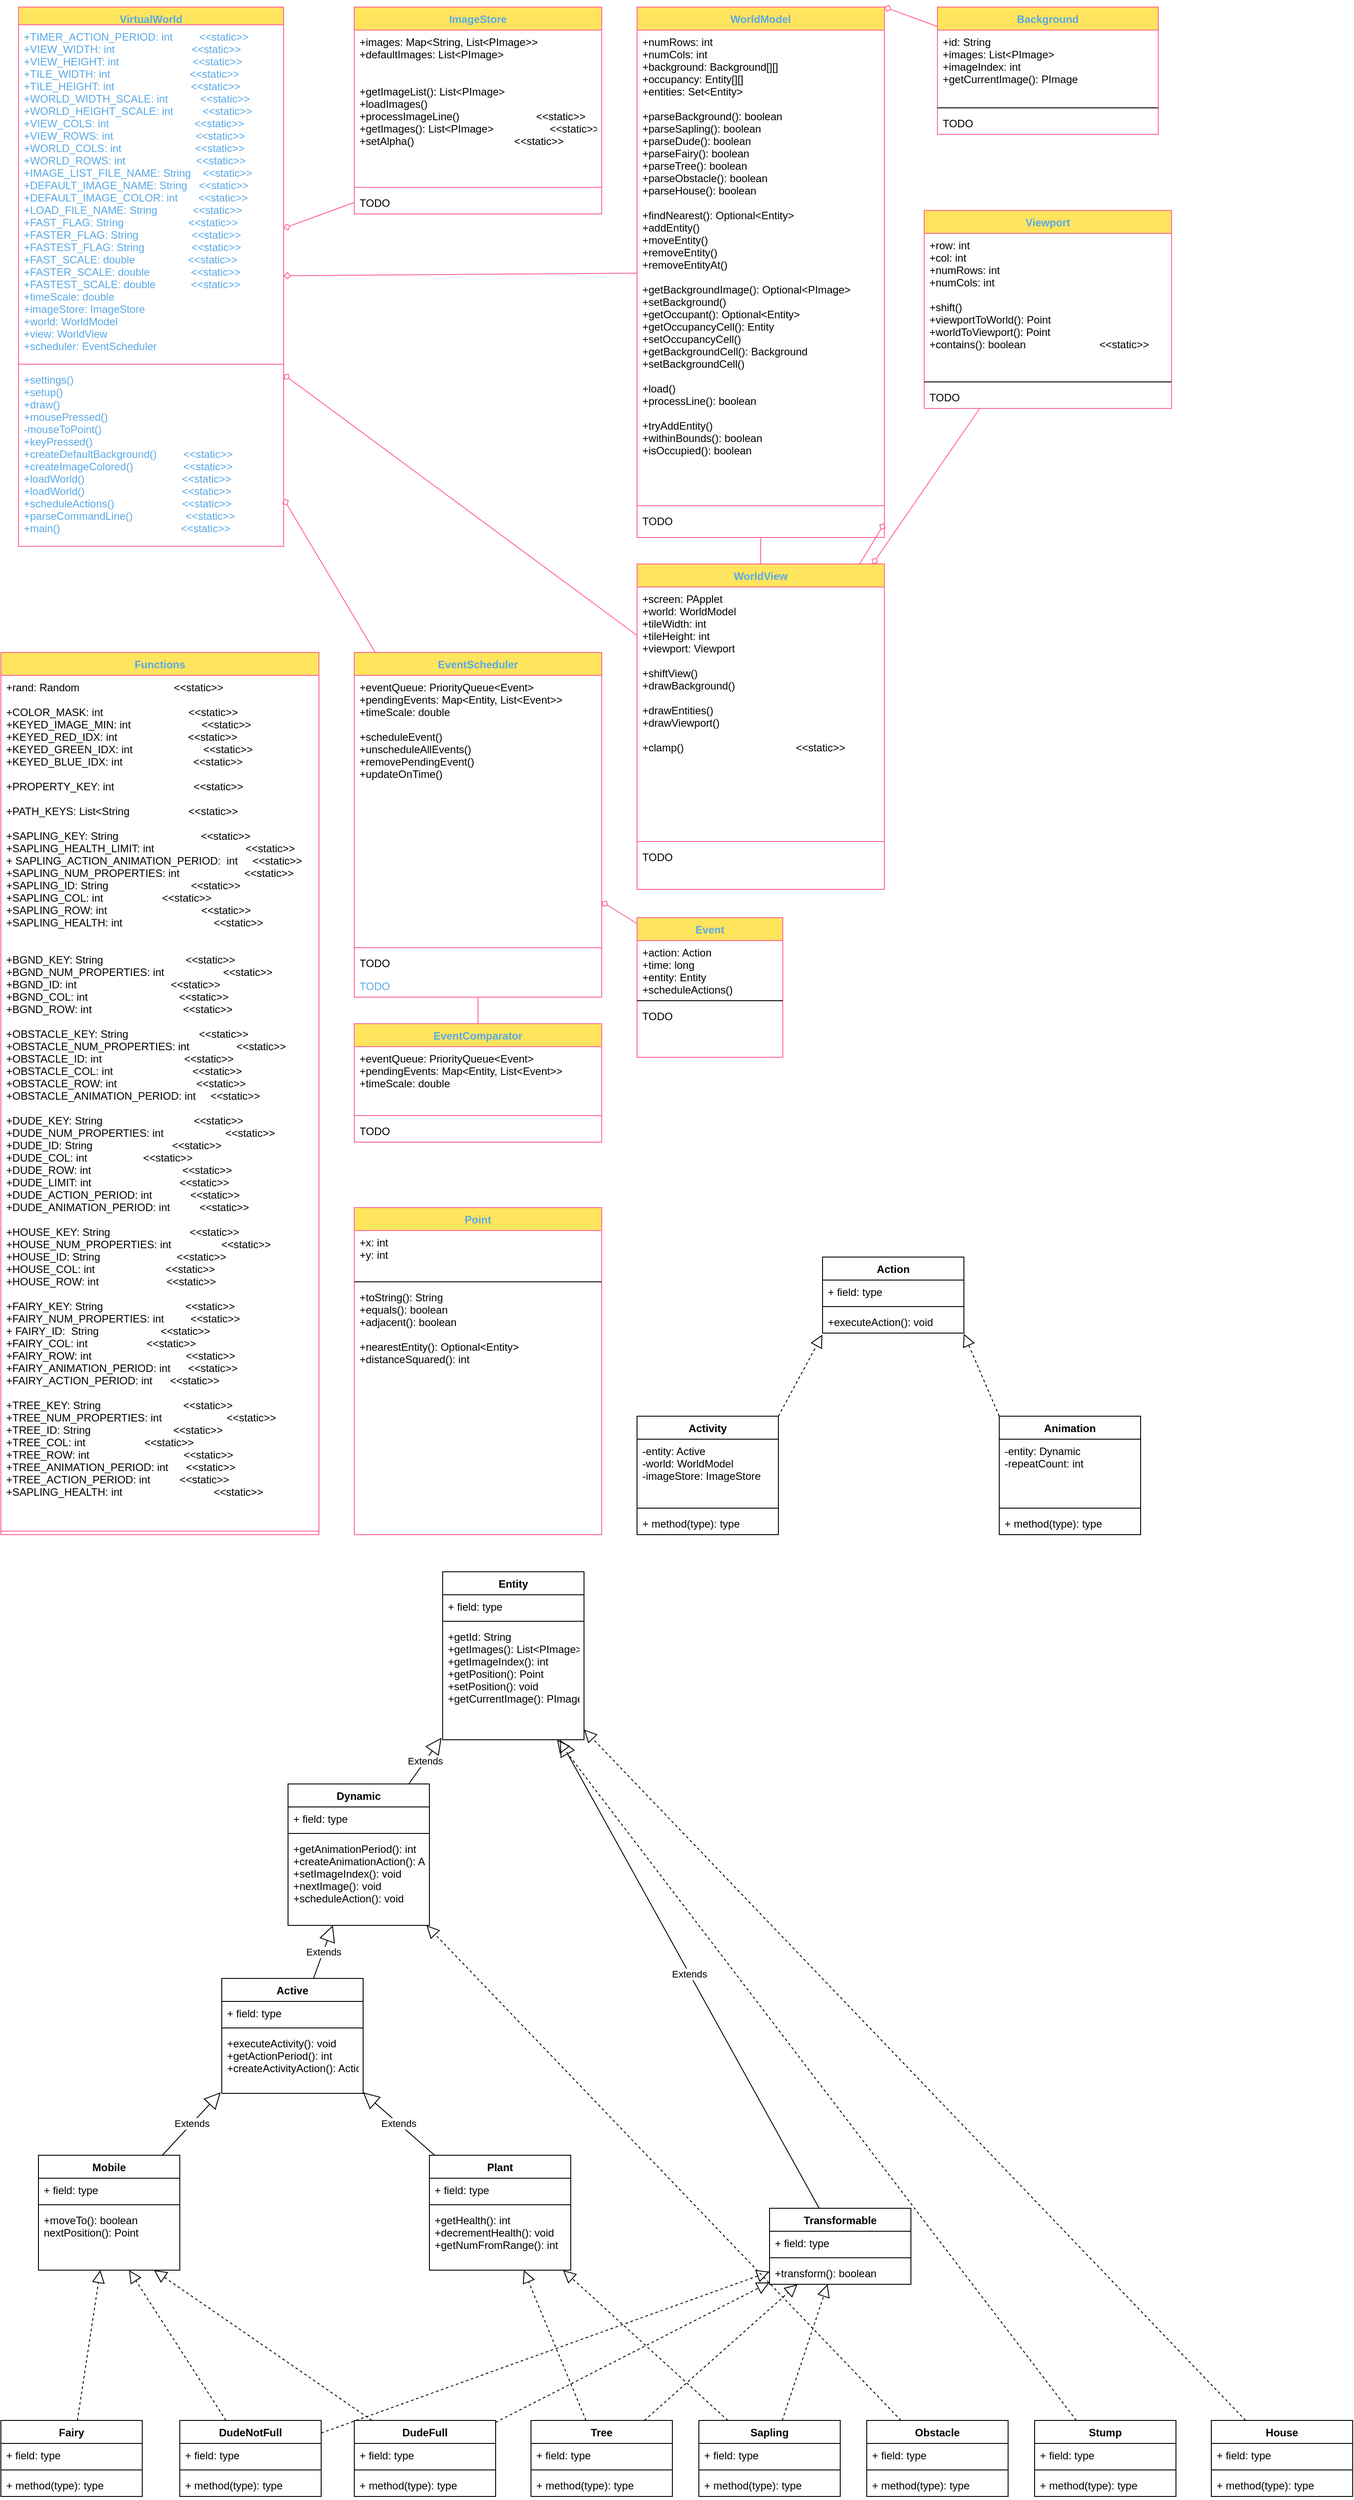 <mxfile version="16.5.4" type="device"><diagram id="Yo6Zvny2ZRX3JAPKxXua" name="Page 2"><mxGraphModel dx="1635" dy="857" grid="1" gridSize="10" guides="1" tooltips="1" connect="1" arrows="1" fold="1" page="1" pageScale="1" pageWidth="850" pageHeight="1100" math="0" shadow="0"><root><mxCell id="0"/><mxCell id="1" parent="0"/><mxCell id="8I9pphBKhg92I5GMk5e_-31" value="" style="graphMlID=e0;endArrow=none;strokeColor=#FF6392;strokeWidth=1.0;startArrow=diamond;startFill=0;endFill=1;fontColor=#5AA9E6;" parent="1" source="8I9pphBKhg92I5GMk5e_-50" target="8I9pphBKhg92I5GMk5e_-54" edge="1"><mxGeometry relative="1" as="geometry"/></mxCell><mxCell id="8I9pphBKhg92I5GMk5e_-32" value="" style="graphMlID=e1;endArrow=none;strokeColor=#FF6392;strokeWidth=1.0;startArrow=diamond;startFill=0;endFill=1;fontColor=#5AA9E6;" parent="1" source="8I9pphBKhg92I5GMk5e_-50" target="8I9pphBKhg92I5GMk5e_-60" edge="1"><mxGeometry relative="1" as="geometry"/></mxCell><mxCell id="8I9pphBKhg92I5GMk5e_-33" value="" style="graphMlID=e2;endArrow=none;strokeColor=#FF6392;strokeWidth=1.0;startArrow=diamond;startFill=0;endFill=1;fontColor=#5AA9E6;" parent="1" source="8I9pphBKhg92I5GMk5e_-60" target="8I9pphBKhg92I5GMk5e_-89" edge="1"><mxGeometry relative="1" as="geometry"><mxPoint x="1294.815" y="760" as="sourcePoint"/></mxGeometry></mxCell><mxCell id="8I9pphBKhg92I5GMk5e_-34" value="" style="graphMlID=e3;endArrow=none;strokeColor=#FF6392;strokeWidth=1.0;startArrow=diamond;startFill=0;endFill=1;fontColor=#5AA9E6;" parent="1" source="8I9pphBKhg92I5GMk5e_-50" target="8I9pphBKhg92I5GMk5e_-64" edge="1"><mxGeometry relative="1" as="geometry"><mxPoint x="840" y="580" as="targetPoint"/></mxGeometry></mxCell><mxCell id="8I9pphBKhg92I5GMk5e_-35" value="" style="graphMlID=e4;endArrow=none;strokeColor=#FF6392;strokeWidth=1.0;startArrow=diamond;startFill=0;endFill=1;fontColor=#5AA9E6;entryX=0;entryY=0.5;entryDx=0;entryDy=0;" parent="1" source="8I9pphBKhg92I5GMk5e_-50" target="8I9pphBKhg92I5GMk5e_-71" edge="1"><mxGeometry relative="1" as="geometry"/></mxCell><mxCell id="8I9pphBKhg92I5GMk5e_-36" value="" style="graphMlID=e5;endArrow=none;strokeColor=#FF6392;strokeWidth=1.0;startArrow=diamond;startFill=0;endFill=1;fontColor=#5AA9E6;exitX=1;exitY=0;exitDx=0;exitDy=0;" parent="1" source="8I9pphBKhg92I5GMk5e_-54" target="8I9pphBKhg92I5GMk5e_-82" edge="1"><mxGeometry relative="1" as="geometry"/></mxCell><mxCell id="8I9pphBKhg92I5GMk5e_-37" value="" style="graphMlID=e6;endArrow=none;strokeColor=#FF6392;strokeWidth=1.0;startArrow=diamond;startFill=0;endFill=1;fontColor=#5AA9E6;" parent="1" source="8I9pphBKhg92I5GMk5e_-64" target="8I9pphBKhg92I5GMk5e_-97" edge="1"><mxGeometry relative="1" as="geometry"/></mxCell><mxCell id="8I9pphBKhg92I5GMk5e_-38" value="" style="graphMlID=e7;endArrow=none;strokeColor=#FF6392;strokeWidth=1.0;startArrow=none;startFill=1;endFill=1;fontColor=#5AA9E6;" parent="1" source="8I9pphBKhg92I5GMk5e_-64" target="8I9pphBKhg92I5GMk5e_-72" edge="1"><mxGeometry relative="1" as="geometry"/></mxCell><mxCell id="8I9pphBKhg92I5GMk5e_-44" value="" style="graphMlID=e13;endArrow=none;strokeColor=#FF6392;strokeWidth=1.0;startArrow=none;startFill=1;endFill=1;fontColor=#5AA9E6;" parent="1" source="8I9pphBKhg92I5GMk5e_-60" target="8I9pphBKhg92I5GMk5e_-54" edge="1"><mxGeometry relative="1" as="geometry"/></mxCell><mxCell id="8I9pphBKhg92I5GMk5e_-50" value="VirtualWorld" style="swimlane;fontStyle=1;align=center;verticalAlign=top;childLayout=stackLayout;horizontal=1;startSize=20;horizontalStack=0;resizeParent=1;resizeParentMax=0;resizeLast=0;collapsible=1;marginBottom=0;hachureGap=4;pointerEvents=0;fillColor=#FFE45E;strokeColor=#FF6392;fontColor=#5AA9E6;" parent="1" vertex="1"><mxGeometry x="20" y="150" width="300" height="610" as="geometry"/></mxCell><mxCell id="8I9pphBKhg92I5GMk5e_-51" value="+TIMER_ACTION_PERIOD: int         &lt;&lt;static&gt;&gt;&#10;+VIEW_WIDTH: int                          &lt;&lt;static&gt;&gt;&#10;+VIEW_HEIGHT: int                         &lt;&lt;static&gt;&gt;&#10;+TILE_WIDTH: int                           &lt;&lt;static&gt;&gt;&#10;+TILE_HEIGHT: int                          &lt;&lt;static&gt;&gt;&#10;+WORLD_WIDTH_SCALE: int           &lt;&lt;static&gt;&gt;&#10;+WORLD_HEIGHT_SCALE: int          &lt;&lt;static&gt;&gt;&#10;+VIEW_COLS: int                             &lt;&lt;static&gt;&gt;&#10;+VIEW_ROWS: int                            &lt;&lt;static&gt;&gt;&#10;+WORLD_COLS: int                         &lt;&lt;static&gt;&gt;&#10;+WORLD_ROWS: int                        &lt;&lt;static&gt;&gt;&#10;+IMAGE_LIST_FILE_NAME: String    &lt;&lt;static&gt;&gt;&#10;+DEFAULT_IMAGE_NAME: String    &lt;&lt;static&gt;&gt;&#10;+DEFAULT_IMAGE_COLOR: int       &lt;&lt;static&gt;&gt;&#10;+LOAD_FILE_NAME: String            &lt;&lt;static&gt;&gt;&#10;+FAST_FLAG: String                      &lt;&lt;static&gt;&gt;&#10;+FASTER_FLAG: String                  &lt;&lt;static&gt;&gt;&#10;+FASTEST_FLAG: String                &lt;&lt;static&gt;&gt;&#10;+FAST_SCALE: double                  &lt;&lt;static&gt;&gt;&#10;+FASTER_SCALE: double              &lt;&lt;static&gt;&gt;&#10;+FASTEST_SCALE: double            &lt;&lt;static&gt;&gt;&#10;+timeScale: double&#10;+imageStore: ImageStore&#10;+world: WorldModel&#10;+view: WorldView&#10;+scheduler: EventScheduler" style="text;strokeColor=none;fillColor=none;align=left;verticalAlign=top;spacingLeft=4;spacingRight=4;overflow=hidden;rotatable=0;points=[[0,0.5],[1,0.5]];portConstraint=eastwest;fontColor=#5AA9E6;" parent="8I9pphBKhg92I5GMk5e_-50" vertex="1"><mxGeometry y="20" width="300" height="380" as="geometry"/></mxCell><mxCell id="8I9pphBKhg92I5GMk5e_-52" value="" style="line;strokeWidth=1;fillColor=none;align=left;verticalAlign=middle;spacingTop=-1;spacingLeft=3;spacingRight=3;rotatable=0;labelPosition=right;points=[];portConstraint=eastwest;strokeColor=#FF6392;fontColor=#5AA9E6;" parent="8I9pphBKhg92I5GMk5e_-50" vertex="1"><mxGeometry y="400" width="300" height="8" as="geometry"/></mxCell><mxCell id="8I9pphBKhg92I5GMk5e_-53" value="+settings()&#10;+setup()&#10;+draw()&#10;+mousePressed()&#10;-mouseToPoint()&#10;+keyPressed()&#10;+createDefaultBackground()         &lt;&lt;static&gt;&gt;&#10;+createImageColored()                 &lt;&lt;static&gt;&gt;&#10;+loadWorld()                                 &lt;&lt;static&gt;&gt;&#10;+loadWorld()                                 &lt;&lt;static&gt;&gt;&#10;+scheduleActions()                       &lt;&lt;static&gt;&gt;&#10;+parseCommandLine()                  &lt;&lt;static&gt;&gt;&#10;+main()                                         &lt;&lt;static&gt;&gt;" style="text;strokeColor=none;fillColor=none;align=left;verticalAlign=top;spacingLeft=4;spacingRight=4;overflow=hidden;rotatable=0;points=[[0,0.5],[1,0.5]];portConstraint=eastwest;fontColor=#5AA9E6;" parent="8I9pphBKhg92I5GMk5e_-50" vertex="1"><mxGeometry y="408" width="300" height="202" as="geometry"/></mxCell><mxCell id="8I9pphBKhg92I5GMk5e_-54" value="WorldModel" style="swimlane;fontStyle=1;align=center;verticalAlign=top;childLayout=stackLayout;horizontal=1;startSize=26;horizontalStack=0;resizeParent=1;resizeParentMax=0;resizeLast=0;collapsible=1;marginBottom=0;hachureGap=4;pointerEvents=0;sketch=0;fontColor=#5AA9E6;strokeColor=#FF6392;fillColor=#FFE45E;" parent="1" vertex="1"><mxGeometry x="720" y="150" width="280" height="600" as="geometry"/></mxCell><mxCell id="8I9pphBKhg92I5GMk5e_-55" value="+numRows: int&#10;+numCols: int&#10;+background: Background[][]&#10;+occupancy: Entity[][]&#10;+entities: Set&lt;Entity&gt;&#10;&#10;+parseBackground(): boolean&#10;+parseSapling(): boolean&#10;+parseDude(): boolean&#10;+parseFairy(): boolean&#10;+parseTree(): boolean&#10;+parseObstacle(): boolean&#10;+parseHouse(): boolean&#10;&#10;+findNearest(): Optional&lt;Entity&gt;&#10;+addEntity()&#10;+moveEntity()&#10;+removeEntity()&#10;+removeEntityAt()&#10;&#10;+getBackgroundImage(): Optional&lt;PImage&gt;&#10;+setBackground()&#10;+getOccupant(): Optional&lt;Entity&gt;&#10;+getOccupancyCell(): Entity&#10;+setOccupancyCell()&#10;+getBackgroundCell(): Background&#10;+setBackgroundCell()&#10;&#10;+load()&#10;+processLine(): boolean&#10;&#10;+tryAddEntity()&#10;+withinBounds(): boolean&#10;+isOccupied(): boolean" style="text;strokeColor=none;fillColor=none;align=left;verticalAlign=top;spacingLeft=4;spacingRight=4;overflow=hidden;rotatable=0;points=[[0,0.5],[1,0.5]];portConstraint=eastwest;fontColor=#000000;" parent="8I9pphBKhg92I5GMk5e_-54" vertex="1"><mxGeometry y="26" width="280" height="534" as="geometry"/></mxCell><mxCell id="8I9pphBKhg92I5GMk5e_-56" value="" style="line;strokeWidth=1;fillColor=none;align=left;verticalAlign=middle;spacingTop=-1;spacingLeft=3;spacingRight=3;rotatable=0;labelPosition=right;points=[];portConstraint=eastwest;strokeColor=#FF6392;fontColor=#5AA9E6;" parent="8I9pphBKhg92I5GMk5e_-54" vertex="1"><mxGeometry y="560" width="280" height="8" as="geometry"/></mxCell><mxCell id="8I9pphBKhg92I5GMk5e_-57" value="TODO" style="text;strokeColor=none;fillColor=none;align=left;verticalAlign=top;spacingLeft=4;spacingRight=4;overflow=hidden;rotatable=0;points=[[0,0.5],[1,0.5]];portConstraint=eastwest;fontColor=#020405;" parent="8I9pphBKhg92I5GMk5e_-54" vertex="1"><mxGeometry y="568" width="280" height="32" as="geometry"/></mxCell><mxCell id="8I9pphBKhg92I5GMk5e_-64" value="EventScheduler" style="swimlane;fontStyle=1;align=center;verticalAlign=top;childLayout=stackLayout;horizontal=1;startSize=26;horizontalStack=0;resizeParent=1;resizeParentMax=0;resizeLast=0;collapsible=1;marginBottom=0;hachureGap=4;pointerEvents=0;sketch=0;fontColor=#5AA9E6;strokeColor=#FF6392;fillColor=#FFE45E;" parent="1" vertex="1"><mxGeometry x="400" y="880" width="280" height="390" as="geometry"/></mxCell><mxCell id="8I9pphBKhg92I5GMk5e_-65" value="+eventQueue: PriorityQueue&lt;Event&gt;&#10;+pendingEvents: Map&lt;Entity, List&lt;Event&gt;&gt;&#10;+timeScale: double&#10;&#10;+scheduleEvent()&#10;+unscheduleAllEvents()&#10;+removePendingEvent()&#10;+updateOnTime()" style="text;strokeColor=none;fillColor=none;align=left;verticalAlign=top;spacingLeft=4;spacingRight=4;overflow=hidden;rotatable=0;points=[[0,0.5],[1,0.5]];portConstraint=eastwest;fontColor=#000000;" parent="8I9pphBKhg92I5GMk5e_-64" vertex="1"><mxGeometry y="26" width="280" height="304" as="geometry"/></mxCell><mxCell id="8I9pphBKhg92I5GMk5e_-66" value="" style="line;strokeWidth=1;fillColor=none;align=left;verticalAlign=middle;spacingTop=-1;spacingLeft=3;spacingRight=3;rotatable=0;labelPosition=right;points=[];portConstraint=eastwest;strokeColor=#FF6392;fontColor=#5AA9E6;" parent="8I9pphBKhg92I5GMk5e_-64" vertex="1"><mxGeometry y="330" width="280" height="8" as="geometry"/></mxCell><mxCell id="8I9pphBKhg92I5GMk5e_-67" value="TODO" style="text;strokeColor=none;fillColor=none;align=left;verticalAlign=top;spacingLeft=4;spacingRight=4;overflow=hidden;rotatable=0;points=[[0,0.5],[1,0.5]];portConstraint=eastwest;fontColor=#000000;" parent="8I9pphBKhg92I5GMk5e_-64" vertex="1"><mxGeometry y="338" width="280" height="26" as="geometry"/></mxCell><mxCell id="8I9pphBKhg92I5GMk5e_-76" value="TODO" style="text;strokeColor=none;fillColor=none;align=left;verticalAlign=top;spacingLeft=4;spacingRight=4;overflow=hidden;rotatable=0;points=[[0,0.5],[1,0.5]];portConstraint=eastwest;fontColor=#5AA9E6;" parent="8I9pphBKhg92I5GMk5e_-64" vertex="1"><mxGeometry y="364" width="280" height="26" as="geometry"/></mxCell><mxCell id="8I9pphBKhg92I5GMk5e_-68" value="ImageStore" style="swimlane;fontStyle=1;align=center;verticalAlign=top;childLayout=stackLayout;horizontal=1;startSize=26;horizontalStack=0;resizeParent=1;resizeParentMax=0;resizeLast=0;collapsible=1;marginBottom=0;hachureGap=4;pointerEvents=0;sketch=0;fontColor=#5AA9E6;strokeColor=#FF6392;fillColor=#FFE45E;" parent="1" vertex="1"><mxGeometry x="400" y="150" width="280" height="234" as="geometry"/></mxCell><mxCell id="8I9pphBKhg92I5GMk5e_-69" value="+images: Map&lt;String, List&lt;PImage&gt;&gt;&#10;+defaultImages: List&lt;PImage&gt;&#10;&#10;&#10;+getImageList(): List&lt;PImage&gt;&#10;+loadImages()&#10;+processImageLine()                          &lt;&lt;static&gt;&gt;&#10;+getImages(): List&lt;PImage&gt;                   &lt;&lt;static&gt;&gt;&#10;+setAlpha()                                  &lt;&lt;static&gt;&gt;" style="text;strokeColor=none;fillColor=none;align=left;verticalAlign=top;spacingLeft=4;spacingRight=4;overflow=hidden;rotatable=0;points=[[0,0.5],[1,0.5]];portConstraint=eastwest;fontColor=#000000;" parent="8I9pphBKhg92I5GMk5e_-68" vertex="1"><mxGeometry y="26" width="280" height="174" as="geometry"/></mxCell><mxCell id="8I9pphBKhg92I5GMk5e_-70" value="" style="line;strokeWidth=1;fillColor=none;align=left;verticalAlign=middle;spacingTop=-1;spacingLeft=3;spacingRight=3;rotatable=0;labelPosition=right;points=[];portConstraint=eastwest;strokeColor=#FF6392;fontColor=#5AA9E6;" parent="8I9pphBKhg92I5GMk5e_-68" vertex="1"><mxGeometry y="200" width="280" height="8" as="geometry"/></mxCell><mxCell id="8I9pphBKhg92I5GMk5e_-71" value="TODO" style="text;strokeColor=none;fillColor=none;align=left;verticalAlign=top;spacingLeft=4;spacingRight=4;overflow=hidden;rotatable=0;points=[[0,0.5],[1,0.5]];portConstraint=eastwest;fontColor=#000000;" parent="8I9pphBKhg92I5GMk5e_-68" vertex="1"><mxGeometry y="208" width="280" height="26" as="geometry"/></mxCell><mxCell id="8I9pphBKhg92I5GMk5e_-72" value="EventComparator" style="swimlane;fontStyle=1;align=center;verticalAlign=top;childLayout=stackLayout;horizontal=1;startSize=26;horizontalStack=0;resizeParent=1;resizeParentMax=0;resizeLast=0;collapsible=1;marginBottom=0;hachureGap=4;pointerEvents=0;sketch=0;fontColor=#5AA9E6;strokeColor=#FF6392;fillColor=#FFE45E;" parent="1" vertex="1"><mxGeometry x="400" y="1300" width="280" height="134" as="geometry"/></mxCell><mxCell id="8I9pphBKhg92I5GMk5e_-73" value="+eventQueue: PriorityQueue&lt;Event&gt;&#10;+pendingEvents: Map&lt;Entity, List&lt;Event&gt;&gt;&#10;+timeScale: double" style="text;strokeColor=none;fillColor=none;align=left;verticalAlign=top;spacingLeft=4;spacingRight=4;overflow=hidden;rotatable=0;points=[[0,0.5],[1,0.5]];portConstraint=eastwest;fontColor=#000000;" parent="8I9pphBKhg92I5GMk5e_-72" vertex="1"><mxGeometry y="26" width="280" height="74" as="geometry"/></mxCell><mxCell id="8I9pphBKhg92I5GMk5e_-74" value="" style="line;strokeWidth=1;fillColor=none;align=left;verticalAlign=middle;spacingTop=-1;spacingLeft=3;spacingRight=3;rotatable=0;labelPosition=right;points=[];portConstraint=eastwest;strokeColor=#FF6392;fontColor=#5AA9E6;" parent="8I9pphBKhg92I5GMk5e_-72" vertex="1"><mxGeometry y="100" width="280" height="8" as="geometry"/></mxCell><mxCell id="8I9pphBKhg92I5GMk5e_-75" value="TODO" style="text;strokeColor=none;fillColor=none;align=left;verticalAlign=top;spacingLeft=4;spacingRight=4;overflow=hidden;rotatable=0;points=[[0,0.5],[1,0.5]];portConstraint=eastwest;fontColor=#000000;" parent="8I9pphBKhg92I5GMk5e_-72" vertex="1"><mxGeometry y="108" width="280" height="26" as="geometry"/></mxCell><mxCell id="8I9pphBKhg92I5GMk5e_-77" value="Functions" style="swimlane;fontStyle=1;align=center;verticalAlign=top;childLayout=stackLayout;horizontal=1;startSize=26;horizontalStack=0;resizeParent=1;resizeParentMax=0;resizeLast=0;collapsible=1;marginBottom=0;hachureGap=4;pointerEvents=0;sketch=0;fontColor=#5AA9E6;strokeColor=#FF6392;fillColor=#FFE45E;" parent="1" vertex="1"><mxGeometry x="5.684e-14" y="880" width="360" height="998" as="geometry"/></mxCell><mxCell id="8I9pphBKhg92I5GMk5e_-78" value="+rand: Random                                &lt;&lt;static&gt;&gt;&#10;&#10;+COLOR_MASK: int                             &lt;&lt;static&gt;&gt;&#10;+KEYED_IMAGE_MIN: int                        &lt;&lt;static&gt;&gt;&#10;+KEYED_RED_IDX: int                        &lt;&lt;static&gt;&gt;&#10;+KEYED_GREEN_IDX: int                        &lt;&lt;static&gt;&gt;&#10;+KEYED_BLUE_IDX: int                        &lt;&lt;static&gt;&gt;&#10;&#10;+PROPERTY_KEY: int                           &lt;&lt;static&gt;&gt;&#10;&#10;+PATH_KEYS: List&lt;String                    &lt;&lt;static&gt;&gt;&#10;&#10;+SAPLING_KEY: String                            &lt;&lt;static&gt;&gt;&#10;+SAPLING_HEALTH_LIMIT: int                               &lt;&lt;static&gt;&gt;&#10;+ SAPLING_ACTION_ANIMATION_PERIOD:  int     &lt;&lt;static&gt;&gt;&#10;+SAPLING_NUM_PROPERTIES: int                      &lt;&lt;static&gt;&gt;&#10;+SAPLING_ID: String                            &lt;&lt;static&gt;&gt;&#10;+SAPLING_COL: int                    &lt;&lt;static&gt;&gt;&#10;+SAPLING_ROW: int                                &lt;&lt;static&gt;&gt;&#10;+SAPLING_HEALTH: int                               &lt;&lt;static&gt;&gt;&#10;&#10;&#10;+BGND_KEY: String                            &lt;&lt;static&gt;&gt;&#10;+BGND_NUM_PROPERTIES: int                    &lt;&lt;static&gt;&gt;&#10;+BGND_ID: int                                &lt;&lt;static&gt;&gt;&#10;+BGND_COL: int                               &lt;&lt;static&gt;&gt;&#10;+BGND_ROW: int                               &lt;&lt;static&gt;&gt;&#10;&#10;+OBSTACLE_KEY: String                        &lt;&lt;static&gt;&gt;&#10;+OBSTACLE_NUM_PROPERTIES: int                &lt;&lt;static&gt;&gt;&#10;+OBSTACLE_ID: int                            &lt;&lt;static&gt;&gt;&#10;+OBSTACLE_COL: int                           &lt;&lt;static&gt;&gt;&#10;+OBSTACLE_ROW: int                           &lt;&lt;static&gt;&gt;&#10;+OBSTACLE_ANIMATION_PERIOD: int     &lt;&lt;static&gt;&gt;&#10;&#10;+DUDE_KEY: String                               &lt;&lt;static&gt;&gt;&#10;+DUDE_NUM_PROPERTIES: int                     &lt;&lt;static&gt;&gt;&#10;+DUDE_ID: String                           &lt;&lt;static&gt;&gt;&#10;+DUDE_COL: int                   &lt;&lt;static&gt;&gt;&#10;+DUDE_ROW: int                               &lt;&lt;static&gt;&gt;&#10;+DUDE_LIMIT: int                              &lt;&lt;static&gt;&gt;&#10;+DUDE_ACTION_PERIOD: int             &lt;&lt;static&gt;&gt;&#10;+DUDE_ANIMATION_PERIOD: int          &lt;&lt;static&gt;&gt;&#10;&#10;+HOUSE_KEY: String                           &lt;&lt;static&gt;&gt;&#10;+HOUSE_NUM_PROPERTIES: int                 &lt;&lt;static&gt;&gt;&#10;+HOUSE_ID: String                          &lt;&lt;static&gt;&gt;&#10;+HOUSE_COL: int                        &lt;&lt;static&gt;&gt;&#10;+HOUSE_ROW: int                       &lt;&lt;static&gt;&gt;&#10;&#10;+FAIRY_KEY: String                            &lt;&lt;static&gt;&gt;&#10;+FAIRY_NUM_PROPERTIES: int         &lt;&lt;static&gt;&gt;&#10;+ FAIRY_ID:  String                     &lt;&lt;static&gt;&gt;&#10;+FAIRY_COL: int                    &lt;&lt;static&gt;&gt;&#10;+FAIRY_ROW: int                                &lt;&lt;static&gt;&gt;&#10;+FAIRY_ANIMATION_PERIOD: int      &lt;&lt;static&gt;&gt;&#10;+FAIRY_ACTION_PERIOD: int      &lt;&lt;static&gt;&gt;&#10;&#10;+TREE_KEY: String                            &lt;&lt;static&gt;&gt;&#10;+TREE_NUM_PROPERTIES: int                      &lt;&lt;static&gt;&gt;&#10;+TREE_ID: String                            &lt;&lt;static&gt;&gt;&#10;+TREE_COL: int                    &lt;&lt;static&gt;&gt;&#10;+TREE_ROW: int                                &lt;&lt;static&gt;&gt;&#10;+TREE_ANIMATION_PERIOD: int      &lt;&lt;static&gt;&gt;&#10;+TREE_ACTION_PERIOD: int          &lt;&lt;static&gt;&gt;&#10;+SAPLING_HEALTH: int                               &lt;&lt;static&gt;&gt;&#10;" style="text;strokeColor=none;fillColor=none;align=left;verticalAlign=top;spacingLeft=4;spacingRight=4;overflow=hidden;rotatable=0;points=[[0,0.5],[1,0.5]];portConstraint=eastwest;fontColor=#000000;" parent="8I9pphBKhg92I5GMk5e_-77" vertex="1"><mxGeometry y="26" width="360" height="964" as="geometry"/></mxCell><mxCell id="8I9pphBKhg92I5GMk5e_-79" value="" style="line;strokeWidth=1;fillColor=none;align=left;verticalAlign=middle;spacingTop=-1;spacingLeft=3;spacingRight=3;rotatable=0;labelPosition=right;points=[];portConstraint=eastwest;strokeColor=#FF6392;fontColor=#5AA9E6;" parent="8I9pphBKhg92I5GMk5e_-77" vertex="1"><mxGeometry y="990" width="360" height="8" as="geometry"/></mxCell><mxCell id="8I9pphBKhg92I5GMk5e_-81" value="Background" style="swimlane;fontStyle=1;align=center;verticalAlign=top;childLayout=stackLayout;horizontal=1;startSize=26;horizontalStack=0;resizeParent=1;resizeParentMax=0;resizeLast=0;collapsible=1;marginBottom=0;hachureGap=4;pointerEvents=0;sketch=0;fontColor=#5AA9E6;strokeColor=#FF6392;fillColor=#FFE45E;" parent="1" vertex="1"><mxGeometry x="1060" y="150" width="250" height="144" as="geometry"/></mxCell><mxCell id="8I9pphBKhg92I5GMk5e_-82" value="+id: String&#10;+images: List&lt;PImage&gt;&#10;+imageIndex: int&#10;+getCurrentImage(): PImage" style="text;strokeColor=none;fillColor=none;align=left;verticalAlign=top;spacingLeft=4;spacingRight=4;overflow=hidden;rotatable=0;points=[[0,0.5],[1,0.5]];portConstraint=eastwest;" parent="8I9pphBKhg92I5GMk5e_-81" vertex="1"><mxGeometry y="26" width="250" height="84" as="geometry"/></mxCell><mxCell id="8I9pphBKhg92I5GMk5e_-83" value="" style="line;strokeWidth=1;fillColor=none;align=left;verticalAlign=middle;spacingTop=-1;spacingLeft=3;spacingRight=3;rotatable=0;labelPosition=right;points=[];portConstraint=eastwest;" parent="8I9pphBKhg92I5GMk5e_-81" vertex="1"><mxGeometry y="110" width="250" height="8" as="geometry"/></mxCell><mxCell id="8I9pphBKhg92I5GMk5e_-84" value="TODO" style="text;strokeColor=none;fillColor=none;align=left;verticalAlign=top;spacingLeft=4;spacingRight=4;overflow=hidden;rotatable=0;points=[[0,0.5],[1,0.5]];portConstraint=eastwest;" parent="8I9pphBKhg92I5GMk5e_-81" vertex="1"><mxGeometry y="118" width="250" height="26" as="geometry"/></mxCell><mxCell id="8I9pphBKhg92I5GMk5e_-89" value="Viewport" style="swimlane;fontStyle=1;align=center;verticalAlign=top;childLayout=stackLayout;horizontal=1;startSize=26;horizontalStack=0;resizeParent=1;resizeParentMax=0;resizeLast=0;collapsible=1;marginBottom=0;hachureGap=4;pointerEvents=0;sketch=0;fontColor=#5AA9E6;strokeColor=#FF6392;fillColor=#FFE45E;" parent="1" vertex="1"><mxGeometry x="1045" y="380" width="280" height="224" as="geometry"/></mxCell><mxCell id="8I9pphBKhg92I5GMk5e_-90" value="+row: int&#10;+col: int&#10;+numRows: int&#10;+numCols: int&#10;&#10;+shift()&#10;+viewportToWorld(): Point&#10;+worldToViewport(): Point&#10;+contains(): boolean                         &lt;&lt;static&gt;&gt;" style="text;strokeColor=none;fillColor=none;align=left;verticalAlign=top;spacingLeft=4;spacingRight=4;overflow=hidden;rotatable=0;points=[[0,0.5],[1,0.5]];portConstraint=eastwest;" parent="8I9pphBKhg92I5GMk5e_-89" vertex="1"><mxGeometry y="26" width="280" height="164" as="geometry"/></mxCell><mxCell id="8I9pphBKhg92I5GMk5e_-91" value="" style="line;strokeWidth=1;fillColor=none;align=left;verticalAlign=middle;spacingTop=-1;spacingLeft=3;spacingRight=3;rotatable=0;labelPosition=right;points=[];portConstraint=eastwest;" parent="8I9pphBKhg92I5GMk5e_-89" vertex="1"><mxGeometry y="190" width="280" height="8" as="geometry"/></mxCell><mxCell id="8I9pphBKhg92I5GMk5e_-92" value="TODO" style="text;strokeColor=none;fillColor=none;align=left;verticalAlign=top;spacingLeft=4;spacingRight=4;overflow=hidden;rotatable=0;points=[[0,0.5],[1,0.5]];portConstraint=eastwest;" parent="8I9pphBKhg92I5GMk5e_-89" vertex="1"><mxGeometry y="198" width="280" height="26" as="geometry"/></mxCell><mxCell id="8I9pphBKhg92I5GMk5e_-96" value="Event" style="swimlane;fontStyle=1;align=center;verticalAlign=top;childLayout=stackLayout;horizontal=1;startSize=26;horizontalStack=0;resizeParent=1;resizeParentMax=0;resizeLast=0;collapsible=1;marginBottom=0;hachureGap=4;pointerEvents=0;sketch=0;fontColor=#5AA9E6;strokeColor=#FF6392;fillColor=#FFE45E;" parent="1" vertex="1"><mxGeometry x="720" y="1180" width="165" height="158" as="geometry"/></mxCell><mxCell id="8I9pphBKhg92I5GMk5e_-97" value="+action: Action&#10;+time: long&#10;+entity: Entity&#10;+scheduleActions() " style="text;strokeColor=none;fillColor=none;align=left;verticalAlign=top;spacingLeft=4;spacingRight=4;overflow=hidden;rotatable=0;points=[[0,0.5],[1,0.5]];portConstraint=eastwest;" parent="8I9pphBKhg92I5GMk5e_-96" vertex="1"><mxGeometry y="26" width="165" height="64" as="geometry"/></mxCell><mxCell id="8I9pphBKhg92I5GMk5e_-98" value="" style="line;strokeWidth=1;fillColor=none;align=left;verticalAlign=middle;spacingTop=-1;spacingLeft=3;spacingRight=3;rotatable=0;labelPosition=right;points=[];portConstraint=eastwest;" parent="8I9pphBKhg92I5GMk5e_-96" vertex="1"><mxGeometry y="90" width="165" height="8" as="geometry"/></mxCell><mxCell id="8I9pphBKhg92I5GMk5e_-99" value="TODO" style="text;strokeColor=none;fillColor=none;align=left;verticalAlign=top;spacingLeft=4;spacingRight=4;overflow=hidden;rotatable=0;points=[[0,0.5],[1,0.5]];portConstraint=eastwest;" parent="8I9pphBKhg92I5GMk5e_-96" vertex="1"><mxGeometry y="98" width="165" height="60" as="geometry"/></mxCell><mxCell id="8I9pphBKhg92I5GMk5e_-104" value="Point" style="swimlane;fontStyle=1;align=center;verticalAlign=top;childLayout=stackLayout;horizontal=1;startSize=26;horizontalStack=0;resizeParent=1;resizeParentMax=0;resizeLast=0;collapsible=1;marginBottom=0;hachureGap=4;pointerEvents=0;sketch=0;fontColor=#5AA9E6;strokeColor=#FF6392;fillColor=#FFE45E;" parent="1" vertex="1"><mxGeometry x="400" y="1508" width="280" height="370" as="geometry"/></mxCell><mxCell id="8I9pphBKhg92I5GMk5e_-105" value="+x: int&#10;+y: int" style="text;strokeColor=none;fillColor=none;align=left;verticalAlign=top;spacingLeft=4;spacingRight=4;overflow=hidden;rotatable=0;points=[[0,0.5],[1,0.5]];portConstraint=eastwest;" parent="8I9pphBKhg92I5GMk5e_-104" vertex="1"><mxGeometry y="26" width="280" height="54" as="geometry"/></mxCell><mxCell id="8I9pphBKhg92I5GMk5e_-106" value="" style="line;strokeWidth=1;fillColor=none;align=left;verticalAlign=middle;spacingTop=-1;spacingLeft=3;spacingRight=3;rotatable=0;labelPosition=right;points=[];portConstraint=eastwest;" parent="8I9pphBKhg92I5GMk5e_-104" vertex="1"><mxGeometry y="80" width="280" height="8" as="geometry"/></mxCell><mxCell id="8I9pphBKhg92I5GMk5e_-107" value="+toString(): String&#10;+equals(): boolean&#10;+adjacent(): boolean&#10;&#10;+nearestEntity(): Optional&lt;Entity&gt;&#10;+distanceSquared(): int" style="text;strokeColor=none;fillColor=none;align=left;verticalAlign=top;spacingLeft=4;spacingRight=4;overflow=hidden;rotatable=0;points=[[0,0.5],[1,0.5]];portConstraint=eastwest;" parent="8I9pphBKhg92I5GMk5e_-104" vertex="1"><mxGeometry y="88" width="280" height="282" as="geometry"/></mxCell><mxCell id="8I9pphBKhg92I5GMk5e_-60" value="WorldView" style="swimlane;fontStyle=1;align=center;verticalAlign=top;childLayout=stackLayout;horizontal=1;startSize=26;horizontalStack=0;resizeParent=1;resizeParentMax=0;resizeLast=0;collapsible=1;marginBottom=0;hachureGap=4;pointerEvents=0;sketch=0;fontColor=#5AA9E6;strokeColor=#FF6392;fillColor=#FFE45E;" parent="1" vertex="1"><mxGeometry x="720" y="780" width="280" height="368" as="geometry"/></mxCell><mxCell id="8I9pphBKhg92I5GMk5e_-61" value="+screen: PApplet&#10;+world: WorldModel&#10;+tileWidth: int&#10;+tileHeight: int&#10;+viewport: Viewport&#10;&#10;+shiftView()&#10;+drawBackground()&#10;&#10;+drawEntities()&#10;+drawViewport()&#10;&#10;+clamp()                                      &lt;&lt;static&gt;&gt;" style="text;strokeColor=none;fillColor=none;align=left;verticalAlign=top;spacingLeft=4;spacingRight=4;overflow=hidden;rotatable=0;points=[[0,0.5],[1,0.5]];portConstraint=eastwest;fontColor=#000000;" parent="8I9pphBKhg92I5GMk5e_-60" vertex="1"><mxGeometry y="26" width="280" height="284" as="geometry"/></mxCell><mxCell id="8I9pphBKhg92I5GMk5e_-62" value="" style="line;strokeWidth=1;fillColor=none;align=left;verticalAlign=middle;spacingTop=-1;spacingLeft=3;spacingRight=3;rotatable=0;labelPosition=right;points=[];portConstraint=eastwest;strokeColor=#FF6392;fontColor=#5AA9E6;" parent="8I9pphBKhg92I5GMk5e_-60" vertex="1"><mxGeometry y="310" width="280" height="8" as="geometry"/></mxCell><mxCell id="8I9pphBKhg92I5GMk5e_-63" value="TODO" style="text;strokeColor=none;fillColor=none;align=left;verticalAlign=top;spacingLeft=4;spacingRight=4;overflow=hidden;rotatable=0;points=[[0,0.5],[1,0.5]];portConstraint=eastwest;fontColor=#000000;" parent="8I9pphBKhg92I5GMk5e_-60" vertex="1"><mxGeometry y="318" width="280" height="50" as="geometry"/></mxCell><mxCell id="rccg8sEF3X31aCWY_Wav-1" value="" style="graphMlID=e8;endArrow=none;strokeColor=#FF6392;strokeWidth=1.0;startArrow=diamond;startFill=0;endFill=1;fontColor=#5AA9E6;exitX=1;exitY=0.5;exitDx=0;exitDy=0;" parent="1" source="8I9pphBKhg92I5GMk5e_-57" target="8I9pphBKhg92I5GMk5e_-60" edge="1"><mxGeometry relative="1" as="geometry"><mxPoint x="690" y="634" as="sourcePoint"/><mxPoint x="1050" y="469.54" as="targetPoint"/></mxGeometry></mxCell><mxCell id="6AtMArImCYnkinPUEv4v-15" value="Entity" style="swimlane;fontStyle=1;align=center;verticalAlign=top;childLayout=stackLayout;horizontal=1;startSize=26;horizontalStack=0;resizeParent=1;resizeParentMax=0;resizeLast=0;collapsible=1;marginBottom=0;" vertex="1" parent="1"><mxGeometry x="500" y="1920" width="160" height="190" as="geometry"/></mxCell><mxCell id="6AtMArImCYnkinPUEv4v-16" value="+ field: type" style="text;strokeColor=none;fillColor=none;align=left;verticalAlign=top;spacingLeft=4;spacingRight=4;overflow=hidden;rotatable=0;points=[[0,0.5],[1,0.5]];portConstraint=eastwest;" vertex="1" parent="6AtMArImCYnkinPUEv4v-15"><mxGeometry y="26" width="160" height="26" as="geometry"/></mxCell><mxCell id="6AtMArImCYnkinPUEv4v-17" value="" style="line;strokeWidth=1;fillColor=none;align=left;verticalAlign=middle;spacingTop=-1;spacingLeft=3;spacingRight=3;rotatable=0;labelPosition=right;points=[];portConstraint=eastwest;" vertex="1" parent="6AtMArImCYnkinPUEv4v-15"><mxGeometry y="52" width="160" height="8" as="geometry"/></mxCell><mxCell id="6AtMArImCYnkinPUEv4v-18" value="+getId: String&#10;+getImages(): List&lt;PImage&gt;&#10;+getImageIndex(): int&#10;+getPosition(): Point&#10;+setPosition(): void&#10;+getCurrentImage(): PImage" style="text;strokeColor=none;fillColor=none;align=left;verticalAlign=top;spacingLeft=4;spacingRight=4;overflow=hidden;rotatable=0;points=[[0,0.5],[1,0.5]];portConstraint=eastwest;" vertex="1" parent="6AtMArImCYnkinPUEv4v-15"><mxGeometry y="60" width="160" height="130" as="geometry"/></mxCell><mxCell id="6AtMArImCYnkinPUEv4v-19" value="Dynamic" style="swimlane;fontStyle=1;align=center;verticalAlign=top;childLayout=stackLayout;horizontal=1;startSize=26;horizontalStack=0;resizeParent=1;resizeParentMax=0;resizeLast=0;collapsible=1;marginBottom=0;" vertex="1" parent="1"><mxGeometry x="325" y="2160" width="160" height="160" as="geometry"/></mxCell><mxCell id="6AtMArImCYnkinPUEv4v-20" value="+ field: type" style="text;strokeColor=none;fillColor=none;align=left;verticalAlign=top;spacingLeft=4;spacingRight=4;overflow=hidden;rotatable=0;points=[[0,0.5],[1,0.5]];portConstraint=eastwest;" vertex="1" parent="6AtMArImCYnkinPUEv4v-19"><mxGeometry y="26" width="160" height="26" as="geometry"/></mxCell><mxCell id="6AtMArImCYnkinPUEv4v-21" value="" style="line;strokeWidth=1;fillColor=none;align=left;verticalAlign=middle;spacingTop=-1;spacingLeft=3;spacingRight=3;rotatable=0;labelPosition=right;points=[];portConstraint=eastwest;" vertex="1" parent="6AtMArImCYnkinPUEv4v-19"><mxGeometry y="52" width="160" height="8" as="geometry"/></mxCell><mxCell id="6AtMArImCYnkinPUEv4v-22" value="+getAnimationPeriod(): int&#10;+createAnimationAction(): Action&#10;+setImageIndex(): void&#10;+nextImage(): void&#10;+scheduleAction(): void" style="text;strokeColor=none;fillColor=none;align=left;verticalAlign=top;spacingLeft=4;spacingRight=4;overflow=hidden;rotatable=0;points=[[0,0.5],[1,0.5]];portConstraint=eastwest;" vertex="1" parent="6AtMArImCYnkinPUEv4v-19"><mxGeometry y="60" width="160" height="100" as="geometry"/></mxCell><mxCell id="6AtMArImCYnkinPUEv4v-23" value="Mobile" style="swimlane;fontStyle=1;align=center;verticalAlign=top;childLayout=stackLayout;horizontal=1;startSize=26;horizontalStack=0;resizeParent=1;resizeParentMax=0;resizeLast=0;collapsible=1;marginBottom=0;" vertex="1" parent="1"><mxGeometry x="42.5" y="2580" width="160" height="130" as="geometry"/></mxCell><mxCell id="6AtMArImCYnkinPUEv4v-24" value="+ field: type" style="text;strokeColor=none;fillColor=none;align=left;verticalAlign=top;spacingLeft=4;spacingRight=4;overflow=hidden;rotatable=0;points=[[0,0.5],[1,0.5]];portConstraint=eastwest;" vertex="1" parent="6AtMArImCYnkinPUEv4v-23"><mxGeometry y="26" width="160" height="26" as="geometry"/></mxCell><mxCell id="6AtMArImCYnkinPUEv4v-25" value="" style="line;strokeWidth=1;fillColor=none;align=left;verticalAlign=middle;spacingTop=-1;spacingLeft=3;spacingRight=3;rotatable=0;labelPosition=right;points=[];portConstraint=eastwest;" vertex="1" parent="6AtMArImCYnkinPUEv4v-23"><mxGeometry y="52" width="160" height="8" as="geometry"/></mxCell><mxCell id="6AtMArImCYnkinPUEv4v-26" value="+moveTo(): boolean&#10;nextPosition(): Point" style="text;strokeColor=none;fillColor=none;align=left;verticalAlign=top;spacingLeft=4;spacingRight=4;overflow=hidden;rotatable=0;points=[[0,0.5],[1,0.5]];portConstraint=eastwest;" vertex="1" parent="6AtMArImCYnkinPUEv4v-23"><mxGeometry y="60" width="160" height="70" as="geometry"/></mxCell><mxCell id="6AtMArImCYnkinPUEv4v-27" value="Active" style="swimlane;fontStyle=1;align=center;verticalAlign=top;childLayout=stackLayout;horizontal=1;startSize=26;horizontalStack=0;resizeParent=1;resizeParentMax=0;resizeLast=0;collapsible=1;marginBottom=0;" vertex="1" parent="1"><mxGeometry x="250" y="2380" width="160" height="130" as="geometry"/></mxCell><mxCell id="6AtMArImCYnkinPUEv4v-28" value="+ field: type" style="text;strokeColor=none;fillColor=none;align=left;verticalAlign=top;spacingLeft=4;spacingRight=4;overflow=hidden;rotatable=0;points=[[0,0.5],[1,0.5]];portConstraint=eastwest;" vertex="1" parent="6AtMArImCYnkinPUEv4v-27"><mxGeometry y="26" width="160" height="26" as="geometry"/></mxCell><mxCell id="6AtMArImCYnkinPUEv4v-29" value="" style="line;strokeWidth=1;fillColor=none;align=left;verticalAlign=middle;spacingTop=-1;spacingLeft=3;spacingRight=3;rotatable=0;labelPosition=right;points=[];portConstraint=eastwest;" vertex="1" parent="6AtMArImCYnkinPUEv4v-27"><mxGeometry y="52" width="160" height="8" as="geometry"/></mxCell><mxCell id="6AtMArImCYnkinPUEv4v-30" value="+executeActivity(): void&#10;+getActionPeriod(): int&#10;+createActivityAction(): Action" style="text;strokeColor=none;fillColor=none;align=left;verticalAlign=top;spacingLeft=4;spacingRight=4;overflow=hidden;rotatable=0;points=[[0,0.5],[1,0.5]];portConstraint=eastwest;" vertex="1" parent="6AtMArImCYnkinPUEv4v-27"><mxGeometry y="60" width="160" height="70" as="geometry"/></mxCell><mxCell id="6AtMArImCYnkinPUEv4v-31" value="Transformable" style="swimlane;fontStyle=1;align=center;verticalAlign=top;childLayout=stackLayout;horizontal=1;startSize=26;horizontalStack=0;resizeParent=1;resizeParentMax=0;resizeLast=0;collapsible=1;marginBottom=0;" vertex="1" parent="1"><mxGeometry x="870" y="2640" width="160" height="86" as="geometry"/></mxCell><mxCell id="6AtMArImCYnkinPUEv4v-32" value="+ field: type" style="text;strokeColor=none;fillColor=none;align=left;verticalAlign=top;spacingLeft=4;spacingRight=4;overflow=hidden;rotatable=0;points=[[0,0.5],[1,0.5]];portConstraint=eastwest;" vertex="1" parent="6AtMArImCYnkinPUEv4v-31"><mxGeometry y="26" width="160" height="26" as="geometry"/></mxCell><mxCell id="6AtMArImCYnkinPUEv4v-33" value="" style="line;strokeWidth=1;fillColor=none;align=left;verticalAlign=middle;spacingTop=-1;spacingLeft=3;spacingRight=3;rotatable=0;labelPosition=right;points=[];portConstraint=eastwest;" vertex="1" parent="6AtMArImCYnkinPUEv4v-31"><mxGeometry y="52" width="160" height="8" as="geometry"/></mxCell><mxCell id="6AtMArImCYnkinPUEv4v-34" value="+transform(): boolean" style="text;strokeColor=none;fillColor=none;align=left;verticalAlign=top;spacingLeft=4;spacingRight=4;overflow=hidden;rotatable=0;points=[[0,0.5],[1,0.5]];portConstraint=eastwest;" vertex="1" parent="6AtMArImCYnkinPUEv4v-31"><mxGeometry y="60" width="160" height="26" as="geometry"/></mxCell><mxCell id="6AtMArImCYnkinPUEv4v-35" value="Plant" style="swimlane;fontStyle=1;align=center;verticalAlign=top;childLayout=stackLayout;horizontal=1;startSize=26;horizontalStack=0;resizeParent=1;resizeParentMax=0;resizeLast=0;collapsible=1;marginBottom=0;" vertex="1" parent="1"><mxGeometry x="485" y="2580" width="160" height="130" as="geometry"/></mxCell><mxCell id="6AtMArImCYnkinPUEv4v-36" value="+ field: type" style="text;strokeColor=none;fillColor=none;align=left;verticalAlign=top;spacingLeft=4;spacingRight=4;overflow=hidden;rotatable=0;points=[[0,0.5],[1,0.5]];portConstraint=eastwest;" vertex="1" parent="6AtMArImCYnkinPUEv4v-35"><mxGeometry y="26" width="160" height="26" as="geometry"/></mxCell><mxCell id="6AtMArImCYnkinPUEv4v-37" value="" style="line;strokeWidth=1;fillColor=none;align=left;verticalAlign=middle;spacingTop=-1;spacingLeft=3;spacingRight=3;rotatable=0;labelPosition=right;points=[];portConstraint=eastwest;" vertex="1" parent="6AtMArImCYnkinPUEv4v-35"><mxGeometry y="52" width="160" height="8" as="geometry"/></mxCell><mxCell id="6AtMArImCYnkinPUEv4v-38" value="+getHealth(): int&#10;+decrementHealth(): void&#10;+getNumFromRange(): int" style="text;strokeColor=none;fillColor=none;align=left;verticalAlign=top;spacingLeft=4;spacingRight=4;overflow=hidden;rotatable=0;points=[[0,0.5],[1,0.5]];portConstraint=eastwest;" vertex="1" parent="6AtMArImCYnkinPUEv4v-35"><mxGeometry y="60" width="160" height="70" as="geometry"/></mxCell><mxCell id="6AtMArImCYnkinPUEv4v-39" value="DudeFull" style="swimlane;fontStyle=1;align=center;verticalAlign=top;childLayout=stackLayout;horizontal=1;startSize=26;horizontalStack=0;resizeParent=1;resizeParentMax=0;resizeLast=0;collapsible=1;marginBottom=0;" vertex="1" parent="1"><mxGeometry x="400" y="2880" width="160" height="86" as="geometry"/></mxCell><mxCell id="6AtMArImCYnkinPUEv4v-98" value="" style="endArrow=block;dashed=1;endFill=0;endSize=12;html=1;rounded=0;" edge="1" parent="6AtMArImCYnkinPUEv4v-39" target="6AtMArImCYnkinPUEv4v-26"><mxGeometry width="160" relative="1" as="geometry"><mxPoint x="20" as="sourcePoint"/><mxPoint x="180" as="targetPoint"/></mxGeometry></mxCell><mxCell id="6AtMArImCYnkinPUEv4v-40" value="+ field: type" style="text;strokeColor=none;fillColor=none;align=left;verticalAlign=top;spacingLeft=4;spacingRight=4;overflow=hidden;rotatable=0;points=[[0,0.5],[1,0.5]];portConstraint=eastwest;" vertex="1" parent="6AtMArImCYnkinPUEv4v-39"><mxGeometry y="26" width="160" height="26" as="geometry"/></mxCell><mxCell id="6AtMArImCYnkinPUEv4v-41" value="" style="line;strokeWidth=1;fillColor=none;align=left;verticalAlign=middle;spacingTop=-1;spacingLeft=3;spacingRight=3;rotatable=0;labelPosition=right;points=[];portConstraint=eastwest;" vertex="1" parent="6AtMArImCYnkinPUEv4v-39"><mxGeometry y="52" width="160" height="8" as="geometry"/></mxCell><mxCell id="6AtMArImCYnkinPUEv4v-42" value="+ method(type): type" style="text;strokeColor=none;fillColor=none;align=left;verticalAlign=top;spacingLeft=4;spacingRight=4;overflow=hidden;rotatable=0;points=[[0,0.5],[1,0.5]];portConstraint=eastwest;" vertex="1" parent="6AtMArImCYnkinPUEv4v-39"><mxGeometry y="60" width="160" height="26" as="geometry"/></mxCell><mxCell id="6AtMArImCYnkinPUEv4v-43" value="DudeNotFull" style="swimlane;fontStyle=1;align=center;verticalAlign=top;childLayout=stackLayout;horizontal=1;startSize=26;horizontalStack=0;resizeParent=1;resizeParentMax=0;resizeLast=0;collapsible=1;marginBottom=0;" vertex="1" parent="1"><mxGeometry x="202.5" y="2880" width="160" height="86" as="geometry"/></mxCell><mxCell id="6AtMArImCYnkinPUEv4v-44" value="+ field: type" style="text;strokeColor=none;fillColor=none;align=left;verticalAlign=top;spacingLeft=4;spacingRight=4;overflow=hidden;rotatable=0;points=[[0,0.5],[1,0.5]];portConstraint=eastwest;" vertex="1" parent="6AtMArImCYnkinPUEv4v-43"><mxGeometry y="26" width="160" height="26" as="geometry"/></mxCell><mxCell id="6AtMArImCYnkinPUEv4v-45" value="" style="line;strokeWidth=1;fillColor=none;align=left;verticalAlign=middle;spacingTop=-1;spacingLeft=3;spacingRight=3;rotatable=0;labelPosition=right;points=[];portConstraint=eastwest;" vertex="1" parent="6AtMArImCYnkinPUEv4v-43"><mxGeometry y="52" width="160" height="8" as="geometry"/></mxCell><mxCell id="6AtMArImCYnkinPUEv4v-46" value="+ method(type): type" style="text;strokeColor=none;fillColor=none;align=left;verticalAlign=top;spacingLeft=4;spacingRight=4;overflow=hidden;rotatable=0;points=[[0,0.5],[1,0.5]];portConstraint=eastwest;" vertex="1" parent="6AtMArImCYnkinPUEv4v-43"><mxGeometry y="60" width="160" height="26" as="geometry"/></mxCell><mxCell id="6AtMArImCYnkinPUEv4v-47" value="Fairy" style="swimlane;fontStyle=1;align=center;verticalAlign=top;childLayout=stackLayout;horizontal=1;startSize=26;horizontalStack=0;resizeParent=1;resizeParentMax=0;resizeLast=0;collapsible=1;marginBottom=0;" vertex="1" parent="1"><mxGeometry y="2880" width="160" height="86" as="geometry"/></mxCell><mxCell id="6AtMArImCYnkinPUEv4v-48" value="+ field: type" style="text;strokeColor=none;fillColor=none;align=left;verticalAlign=top;spacingLeft=4;spacingRight=4;overflow=hidden;rotatable=0;points=[[0,0.5],[1,0.5]];portConstraint=eastwest;" vertex="1" parent="6AtMArImCYnkinPUEv4v-47"><mxGeometry y="26" width="160" height="26" as="geometry"/></mxCell><mxCell id="6AtMArImCYnkinPUEv4v-49" value="" style="line;strokeWidth=1;fillColor=none;align=left;verticalAlign=middle;spacingTop=-1;spacingLeft=3;spacingRight=3;rotatable=0;labelPosition=right;points=[];portConstraint=eastwest;" vertex="1" parent="6AtMArImCYnkinPUEv4v-47"><mxGeometry y="52" width="160" height="8" as="geometry"/></mxCell><mxCell id="6AtMArImCYnkinPUEv4v-50" value="+ method(type): type" style="text;strokeColor=none;fillColor=none;align=left;verticalAlign=top;spacingLeft=4;spacingRight=4;overflow=hidden;rotatable=0;points=[[0,0.5],[1,0.5]];portConstraint=eastwest;" vertex="1" parent="6AtMArImCYnkinPUEv4v-47"><mxGeometry y="60" width="160" height="26" as="geometry"/></mxCell><mxCell id="6AtMArImCYnkinPUEv4v-51" value="House" style="swimlane;fontStyle=1;align=center;verticalAlign=top;childLayout=stackLayout;horizontal=1;startSize=26;horizontalStack=0;resizeParent=1;resizeParentMax=0;resizeLast=0;collapsible=1;marginBottom=0;" vertex="1" parent="1"><mxGeometry x="1370" y="2880" width="160" height="86" as="geometry"/></mxCell><mxCell id="6AtMArImCYnkinPUEv4v-52" value="+ field: type" style="text;strokeColor=none;fillColor=none;align=left;verticalAlign=top;spacingLeft=4;spacingRight=4;overflow=hidden;rotatable=0;points=[[0,0.5],[1,0.5]];portConstraint=eastwest;" vertex="1" parent="6AtMArImCYnkinPUEv4v-51"><mxGeometry y="26" width="160" height="26" as="geometry"/></mxCell><mxCell id="6AtMArImCYnkinPUEv4v-53" value="" style="line;strokeWidth=1;fillColor=none;align=left;verticalAlign=middle;spacingTop=-1;spacingLeft=3;spacingRight=3;rotatable=0;labelPosition=right;points=[];portConstraint=eastwest;" vertex="1" parent="6AtMArImCYnkinPUEv4v-51"><mxGeometry y="52" width="160" height="8" as="geometry"/></mxCell><mxCell id="6AtMArImCYnkinPUEv4v-54" value="+ method(type): type" style="text;strokeColor=none;fillColor=none;align=left;verticalAlign=top;spacingLeft=4;spacingRight=4;overflow=hidden;rotatable=0;points=[[0,0.5],[1,0.5]];portConstraint=eastwest;" vertex="1" parent="6AtMArImCYnkinPUEv4v-51"><mxGeometry y="60" width="160" height="26" as="geometry"/></mxCell><mxCell id="6AtMArImCYnkinPUEv4v-55" value="Obstacle" style="swimlane;fontStyle=1;align=center;verticalAlign=top;childLayout=stackLayout;horizontal=1;startSize=26;horizontalStack=0;resizeParent=1;resizeParentMax=0;resizeLast=0;collapsible=1;marginBottom=0;" vertex="1" parent="1"><mxGeometry x="980" y="2880" width="160" height="86" as="geometry"/></mxCell><mxCell id="6AtMArImCYnkinPUEv4v-56" value="+ field: type" style="text;strokeColor=none;fillColor=none;align=left;verticalAlign=top;spacingLeft=4;spacingRight=4;overflow=hidden;rotatable=0;points=[[0,0.5],[1,0.5]];portConstraint=eastwest;" vertex="1" parent="6AtMArImCYnkinPUEv4v-55"><mxGeometry y="26" width="160" height="26" as="geometry"/></mxCell><mxCell id="6AtMArImCYnkinPUEv4v-57" value="" style="line;strokeWidth=1;fillColor=none;align=left;verticalAlign=middle;spacingTop=-1;spacingLeft=3;spacingRight=3;rotatable=0;labelPosition=right;points=[];portConstraint=eastwest;" vertex="1" parent="6AtMArImCYnkinPUEv4v-55"><mxGeometry y="52" width="160" height="8" as="geometry"/></mxCell><mxCell id="6AtMArImCYnkinPUEv4v-58" value="+ method(type): type" style="text;strokeColor=none;fillColor=none;align=left;verticalAlign=top;spacingLeft=4;spacingRight=4;overflow=hidden;rotatable=0;points=[[0,0.5],[1,0.5]];portConstraint=eastwest;" vertex="1" parent="6AtMArImCYnkinPUEv4v-55"><mxGeometry y="60" width="160" height="26" as="geometry"/></mxCell><mxCell id="6AtMArImCYnkinPUEv4v-59" value="Sapling" style="swimlane;fontStyle=1;align=center;verticalAlign=top;childLayout=stackLayout;horizontal=1;startSize=26;horizontalStack=0;resizeParent=1;resizeParentMax=0;resizeLast=0;collapsible=1;marginBottom=0;" vertex="1" parent="1"><mxGeometry x="790" y="2880" width="160" height="86" as="geometry"/></mxCell><mxCell id="6AtMArImCYnkinPUEv4v-60" value="+ field: type" style="text;strokeColor=none;fillColor=none;align=left;verticalAlign=top;spacingLeft=4;spacingRight=4;overflow=hidden;rotatable=0;points=[[0,0.5],[1,0.5]];portConstraint=eastwest;" vertex="1" parent="6AtMArImCYnkinPUEv4v-59"><mxGeometry y="26" width="160" height="26" as="geometry"/></mxCell><mxCell id="6AtMArImCYnkinPUEv4v-61" value="" style="line;strokeWidth=1;fillColor=none;align=left;verticalAlign=middle;spacingTop=-1;spacingLeft=3;spacingRight=3;rotatable=0;labelPosition=right;points=[];portConstraint=eastwest;" vertex="1" parent="6AtMArImCYnkinPUEv4v-59"><mxGeometry y="52" width="160" height="8" as="geometry"/></mxCell><mxCell id="6AtMArImCYnkinPUEv4v-62" value="+ method(type): type" style="text;strokeColor=none;fillColor=none;align=left;verticalAlign=top;spacingLeft=4;spacingRight=4;overflow=hidden;rotatable=0;points=[[0,0.5],[1,0.5]];portConstraint=eastwest;" vertex="1" parent="6AtMArImCYnkinPUEv4v-59"><mxGeometry y="60" width="160" height="26" as="geometry"/></mxCell><mxCell id="6AtMArImCYnkinPUEv4v-63" value="Stump" style="swimlane;fontStyle=1;align=center;verticalAlign=top;childLayout=stackLayout;horizontal=1;startSize=26;horizontalStack=0;resizeParent=1;resizeParentMax=0;resizeLast=0;collapsible=1;marginBottom=0;" vertex="1" parent="1"><mxGeometry x="1170" y="2880" width="160" height="86" as="geometry"/></mxCell><mxCell id="6AtMArImCYnkinPUEv4v-64" value="+ field: type" style="text;strokeColor=none;fillColor=none;align=left;verticalAlign=top;spacingLeft=4;spacingRight=4;overflow=hidden;rotatable=0;points=[[0,0.5],[1,0.5]];portConstraint=eastwest;" vertex="1" parent="6AtMArImCYnkinPUEv4v-63"><mxGeometry y="26" width="160" height="26" as="geometry"/></mxCell><mxCell id="6AtMArImCYnkinPUEv4v-65" value="" style="line;strokeWidth=1;fillColor=none;align=left;verticalAlign=middle;spacingTop=-1;spacingLeft=3;spacingRight=3;rotatable=0;labelPosition=right;points=[];portConstraint=eastwest;" vertex="1" parent="6AtMArImCYnkinPUEv4v-63"><mxGeometry y="52" width="160" height="8" as="geometry"/></mxCell><mxCell id="6AtMArImCYnkinPUEv4v-66" value="+ method(type): type" style="text;strokeColor=none;fillColor=none;align=left;verticalAlign=top;spacingLeft=4;spacingRight=4;overflow=hidden;rotatable=0;points=[[0,0.5],[1,0.5]];portConstraint=eastwest;" vertex="1" parent="6AtMArImCYnkinPUEv4v-63"><mxGeometry y="60" width="160" height="26" as="geometry"/></mxCell><mxCell id="6AtMArImCYnkinPUEv4v-67" value="Tree" style="swimlane;fontStyle=1;align=center;verticalAlign=top;childLayout=stackLayout;horizontal=1;startSize=26;horizontalStack=0;resizeParent=1;resizeParentMax=0;resizeLast=0;collapsible=1;marginBottom=0;" vertex="1" parent="1"><mxGeometry x="600" y="2880" width="160" height="86" as="geometry"/></mxCell><mxCell id="6AtMArImCYnkinPUEv4v-68" value="+ field: type" style="text;strokeColor=none;fillColor=none;align=left;verticalAlign=top;spacingLeft=4;spacingRight=4;overflow=hidden;rotatable=0;points=[[0,0.5],[1,0.5]];portConstraint=eastwest;" vertex="1" parent="6AtMArImCYnkinPUEv4v-67"><mxGeometry y="26" width="160" height="26" as="geometry"/></mxCell><mxCell id="6AtMArImCYnkinPUEv4v-69" value="" style="line;strokeWidth=1;fillColor=none;align=left;verticalAlign=middle;spacingTop=-1;spacingLeft=3;spacingRight=3;rotatable=0;labelPosition=right;points=[];portConstraint=eastwest;" vertex="1" parent="6AtMArImCYnkinPUEv4v-67"><mxGeometry y="52" width="160" height="8" as="geometry"/></mxCell><mxCell id="6AtMArImCYnkinPUEv4v-70" value="+ method(type): type" style="text;strokeColor=none;fillColor=none;align=left;verticalAlign=top;spacingLeft=4;spacingRight=4;overflow=hidden;rotatable=0;points=[[0,0.5],[1,0.5]];portConstraint=eastwest;" vertex="1" parent="6AtMArImCYnkinPUEv4v-67"><mxGeometry y="60" width="160" height="26" as="geometry"/></mxCell><mxCell id="6AtMArImCYnkinPUEv4v-71" value="Action" style="swimlane;fontStyle=1;align=center;verticalAlign=top;childLayout=stackLayout;horizontal=1;startSize=26;horizontalStack=0;resizeParent=1;resizeParentMax=0;resizeLast=0;collapsible=1;marginBottom=0;" vertex="1" parent="1"><mxGeometry x="930" y="1564" width="160" height="86" as="geometry"/></mxCell><mxCell id="6AtMArImCYnkinPUEv4v-72" value="+ field: type" style="text;strokeColor=none;fillColor=none;align=left;verticalAlign=top;spacingLeft=4;spacingRight=4;overflow=hidden;rotatable=0;points=[[0,0.5],[1,0.5]];portConstraint=eastwest;" vertex="1" parent="6AtMArImCYnkinPUEv4v-71"><mxGeometry y="26" width="160" height="26" as="geometry"/></mxCell><mxCell id="6AtMArImCYnkinPUEv4v-73" value="" style="line;strokeWidth=1;fillColor=none;align=left;verticalAlign=middle;spacingTop=-1;spacingLeft=3;spacingRight=3;rotatable=0;labelPosition=right;points=[];portConstraint=eastwest;" vertex="1" parent="6AtMArImCYnkinPUEv4v-71"><mxGeometry y="52" width="160" height="8" as="geometry"/></mxCell><mxCell id="6AtMArImCYnkinPUEv4v-74" value="+executeAction(): void" style="text;strokeColor=none;fillColor=none;align=left;verticalAlign=top;spacingLeft=4;spacingRight=4;overflow=hidden;rotatable=0;points=[[0,0.5],[1,0.5]];portConstraint=eastwest;" vertex="1" parent="6AtMArImCYnkinPUEv4v-71"><mxGeometry y="60" width="160" height="26" as="geometry"/></mxCell><mxCell id="6AtMArImCYnkinPUEv4v-75" value="Activity" style="swimlane;fontStyle=1;align=center;verticalAlign=top;childLayout=stackLayout;horizontal=1;startSize=26;horizontalStack=0;resizeParent=1;resizeParentMax=0;resizeLast=0;collapsible=1;marginBottom=0;" vertex="1" parent="1"><mxGeometry x="720" y="1744" width="160" height="134" as="geometry"/></mxCell><mxCell id="6AtMArImCYnkinPUEv4v-76" value="-entity: Active&#10;-world: WorldModel&#10;-imageStore: ImageStore" style="text;strokeColor=none;fillColor=none;align=left;verticalAlign=top;spacingLeft=4;spacingRight=4;overflow=hidden;rotatable=0;points=[[0,0.5],[1,0.5]];portConstraint=eastwest;" vertex="1" parent="6AtMArImCYnkinPUEv4v-75"><mxGeometry y="26" width="160" height="74" as="geometry"/></mxCell><mxCell id="6AtMArImCYnkinPUEv4v-77" value="" style="line;strokeWidth=1;fillColor=none;align=left;verticalAlign=middle;spacingTop=-1;spacingLeft=3;spacingRight=3;rotatable=0;labelPosition=right;points=[];portConstraint=eastwest;" vertex="1" parent="6AtMArImCYnkinPUEv4v-75"><mxGeometry y="100" width="160" height="8" as="geometry"/></mxCell><mxCell id="6AtMArImCYnkinPUEv4v-78" value="+ method(type): type" style="text;strokeColor=none;fillColor=none;align=left;verticalAlign=top;spacingLeft=4;spacingRight=4;overflow=hidden;rotatable=0;points=[[0,0.5],[1,0.5]];portConstraint=eastwest;" vertex="1" parent="6AtMArImCYnkinPUEv4v-75"><mxGeometry y="108" width="160" height="26" as="geometry"/></mxCell><mxCell id="6AtMArImCYnkinPUEv4v-79" value="Animation" style="swimlane;fontStyle=1;align=center;verticalAlign=top;childLayout=stackLayout;horizontal=1;startSize=26;horizontalStack=0;resizeParent=1;resizeParentMax=0;resizeLast=0;collapsible=1;marginBottom=0;" vertex="1" parent="1"><mxGeometry x="1130" y="1744" width="160" height="134" as="geometry"/></mxCell><mxCell id="6AtMArImCYnkinPUEv4v-80" value="-entity: Dynamic&#10;-repeatCount: int" style="text;strokeColor=none;fillColor=none;align=left;verticalAlign=top;spacingLeft=4;spacingRight=4;overflow=hidden;rotatable=0;points=[[0,0.5],[1,0.5]];portConstraint=eastwest;" vertex="1" parent="6AtMArImCYnkinPUEv4v-79"><mxGeometry y="26" width="160" height="74" as="geometry"/></mxCell><mxCell id="6AtMArImCYnkinPUEv4v-81" value="" style="line;strokeWidth=1;fillColor=none;align=left;verticalAlign=middle;spacingTop=-1;spacingLeft=3;spacingRight=3;rotatable=0;labelPosition=right;points=[];portConstraint=eastwest;" vertex="1" parent="6AtMArImCYnkinPUEv4v-79"><mxGeometry y="100" width="160" height="8" as="geometry"/></mxCell><mxCell id="6AtMArImCYnkinPUEv4v-82" value="+ method(type): type" style="text;strokeColor=none;fillColor=none;align=left;verticalAlign=top;spacingLeft=4;spacingRight=4;overflow=hidden;rotatable=0;points=[[0,0.5],[1,0.5]];portConstraint=eastwest;" vertex="1" parent="6AtMArImCYnkinPUEv4v-79"><mxGeometry y="108" width="160" height="26" as="geometry"/></mxCell><mxCell id="6AtMArImCYnkinPUEv4v-87" value="" style="endArrow=block;dashed=1;endFill=0;endSize=12;html=1;rounded=0;" edge="1" parent="1" source="6AtMArImCYnkinPUEv4v-47" target="6AtMArImCYnkinPUEv4v-23"><mxGeometry width="160" relative="1" as="geometry"><mxPoint x="520" y="2850" as="sourcePoint"/><mxPoint x="680" y="2850" as="targetPoint"/></mxGeometry></mxCell><mxCell id="6AtMArImCYnkinPUEv4v-92" value="" style="endArrow=block;dashed=1;endFill=0;endSize=12;html=1;rounded=0;" edge="1" parent="1" source="6AtMArImCYnkinPUEv4v-43" target="6AtMArImCYnkinPUEv4v-26"><mxGeometry width="160" relative="1" as="geometry"><mxPoint x="398.04" y="2899.02" as="sourcePoint"/><mxPoint x="190.0" y="2740" as="targetPoint"/></mxGeometry></mxCell><mxCell id="6AtMArImCYnkinPUEv4v-94" value="" style="endArrow=block;dashed=1;endFill=0;endSize=12;html=1;rounded=0;" edge="1" parent="1" source="6AtMArImCYnkinPUEv4v-43" target="6AtMArImCYnkinPUEv4v-31"><mxGeometry width="160" relative="1" as="geometry"><mxPoint x="474.606" y="2890" as="sourcePoint"/><mxPoint x="1000.468" y="2540" as="targetPoint"/></mxGeometry></mxCell><mxCell id="6AtMArImCYnkinPUEv4v-96" value="" style="endArrow=block;dashed=1;endFill=0;endSize=12;html=1;rounded=0;" edge="1" parent="1" source="6AtMArImCYnkinPUEv4v-51" target="6AtMArImCYnkinPUEv4v-15"><mxGeometry width="160" relative="1" as="geometry"><mxPoint x="760" y="2760" as="sourcePoint"/><mxPoint x="920" y="2760" as="targetPoint"/></mxGeometry></mxCell><mxCell id="6AtMArImCYnkinPUEv4v-97" value="" style="endArrow=block;dashed=1;endFill=0;endSize=12;html=1;rounded=0;" edge="1" parent="1" source="6AtMArImCYnkinPUEv4v-63" target="6AtMArImCYnkinPUEv4v-18"><mxGeometry width="160" relative="1" as="geometry"><mxPoint x="1190" y="2790" as="sourcePoint"/><mxPoint x="1350" y="2790" as="targetPoint"/></mxGeometry></mxCell><mxCell id="6AtMArImCYnkinPUEv4v-95" value="" style="endArrow=block;dashed=1;endFill=0;endSize=12;html=1;rounded=0;" edge="1" parent="1" source="6AtMArImCYnkinPUEv4v-39" target="6AtMArImCYnkinPUEv4v-31"><mxGeometry width="160" relative="1" as="geometry"><mxPoint x="160" y="2890" as="sourcePoint"/><mxPoint x="320" y="2890" as="targetPoint"/></mxGeometry></mxCell><mxCell id="6AtMArImCYnkinPUEv4v-99" value="" style="endArrow=block;dashed=1;endFill=0;endSize=12;html=1;rounded=0;" edge="1" parent="1" source="6AtMArImCYnkinPUEv4v-67" target="6AtMArImCYnkinPUEv4v-35"><mxGeometry width="160" relative="1" as="geometry"><mxPoint x="530" y="2550" as="sourcePoint"/><mxPoint x="690" y="2550" as="targetPoint"/></mxGeometry></mxCell><mxCell id="6AtMArImCYnkinPUEv4v-100" value="" style="endArrow=block;dashed=1;endFill=0;endSize=12;html=1;rounded=0;" edge="1" parent="1" source="6AtMArImCYnkinPUEv4v-59" target="6AtMArImCYnkinPUEv4v-31"><mxGeometry width="160" relative="1" as="geometry"><mxPoint x="1055" y="2780" as="sourcePoint"/><mxPoint x="1215" y="2780" as="targetPoint"/></mxGeometry></mxCell><mxCell id="6AtMArImCYnkinPUEv4v-101" value="" style="endArrow=block;dashed=1;endFill=0;endSize=12;html=1;rounded=0;" edge="1" parent="1" source="6AtMArImCYnkinPUEv4v-59" target="6AtMArImCYnkinPUEv4v-35"><mxGeometry width="160" relative="1" as="geometry"><mxPoint x="1090" y="2840" as="sourcePoint"/><mxPoint x="1250" y="2840" as="targetPoint"/></mxGeometry></mxCell><mxCell id="6AtMArImCYnkinPUEv4v-102" value="" style="endArrow=block;dashed=1;endFill=0;endSize=12;html=1;rounded=0;" edge="1" parent="1" source="6AtMArImCYnkinPUEv4v-67" target="6AtMArImCYnkinPUEv4v-31"><mxGeometry width="160" relative="1" as="geometry"><mxPoint x="1320" y="2674.5" as="sourcePoint"/><mxPoint x="1480" y="2674.5" as="targetPoint"/></mxGeometry></mxCell><mxCell id="6AtMArImCYnkinPUEv4v-104" value="Extends" style="endArrow=block;endSize=16;endFill=0;html=1;rounded=0;entryX=0.999;entryY=0.984;entryDx=0;entryDy=0;entryPerimeter=0;" edge="1" parent="1" source="6AtMArImCYnkinPUEv4v-35" target="6AtMArImCYnkinPUEv4v-30"><mxGeometry width="160" relative="1" as="geometry"><mxPoint x="510" y="2570" as="sourcePoint"/><mxPoint x="670" y="2570" as="targetPoint"/></mxGeometry></mxCell><mxCell id="6AtMArImCYnkinPUEv4v-105" value="Extends" style="endArrow=block;endSize=16;endFill=0;html=1;rounded=0;" edge="1" parent="1" source="6AtMArImCYnkinPUEv4v-27" target="6AtMArImCYnkinPUEv4v-19"><mxGeometry width="160" relative="1" as="geometry"><mxPoint x="435" y="2380" as="sourcePoint"/><mxPoint x="595" y="2380" as="targetPoint"/></mxGeometry></mxCell><mxCell id="6AtMArImCYnkinPUEv4v-106" value="Extends" style="endArrow=block;endSize=16;endFill=0;html=1;rounded=0;" edge="1" parent="1" source="6AtMArImCYnkinPUEv4v-31" target="6AtMArImCYnkinPUEv4v-15"><mxGeometry width="160" relative="1" as="geometry"><mxPoint x="530" y="2510" as="sourcePoint"/><mxPoint x="690" y="2510" as="targetPoint"/></mxGeometry></mxCell><mxCell id="6AtMArImCYnkinPUEv4v-107" value="Extends" style="endArrow=block;endSize=16;endFill=0;html=1;rounded=0;entryX=-0.008;entryY=0.984;entryDx=0;entryDy=0;entryPerimeter=0;" edge="1" parent="1" source="6AtMArImCYnkinPUEv4v-23" target="6AtMArImCYnkinPUEv4v-30"><mxGeometry width="160" relative="1" as="geometry"><mxPoint x="320" y="2580" as="sourcePoint"/><mxPoint x="480" y="2580" as="targetPoint"/></mxGeometry></mxCell><mxCell id="6AtMArImCYnkinPUEv4v-108" value="Extends" style="endArrow=block;endSize=16;endFill=0;html=1;rounded=0;entryX=-0.008;entryY=0.983;entryDx=0;entryDy=0;entryPerimeter=0;" edge="1" parent="1" source="6AtMArImCYnkinPUEv4v-19" target="6AtMArImCYnkinPUEv4v-18"><mxGeometry width="160" relative="1" as="geometry"><mxPoint x="600" y="2310" as="sourcePoint"/><mxPoint x="760" y="2310" as="targetPoint"/></mxGeometry></mxCell><mxCell id="6AtMArImCYnkinPUEv4v-109" value="" style="endArrow=block;dashed=1;endFill=0;endSize=12;html=1;rounded=0;" edge="1" parent="1" source="6AtMArImCYnkinPUEv4v-55" target="6AtMArImCYnkinPUEv4v-19"><mxGeometry width="160" relative="1" as="geometry"><mxPoint x="450" y="2810" as="sourcePoint"/><mxPoint x="610" y="2810" as="targetPoint"/></mxGeometry></mxCell><mxCell id="6AtMArImCYnkinPUEv4v-111" value="" style="endArrow=block;dashed=1;endFill=0;endSize=12;html=1;rounded=0;exitX=1;exitY=0;exitDx=0;exitDy=0;entryX=-0.001;entryY=1.069;entryDx=0;entryDy=0;entryPerimeter=0;" edge="1" parent="1" source="6AtMArImCYnkinPUEv4v-75" target="6AtMArImCYnkinPUEv4v-74"><mxGeometry width="160" relative="1" as="geometry"><mxPoint x="920" y="1714" as="sourcePoint"/><mxPoint x="1080" y="1714" as="targetPoint"/></mxGeometry></mxCell><mxCell id="6AtMArImCYnkinPUEv4v-112" value="" style="endArrow=block;dashed=1;endFill=0;endSize=12;html=1;rounded=0;exitX=0;exitY=0;exitDx=0;exitDy=0;entryX=0.999;entryY=1.026;entryDx=0;entryDy=0;entryPerimeter=0;" edge="1" parent="1" source="6AtMArImCYnkinPUEv4v-79" target="6AtMArImCYnkinPUEv4v-74"><mxGeometry width="160" relative="1" as="geometry"><mxPoint x="1130" y="1724" as="sourcePoint"/><mxPoint x="1290" y="1724" as="targetPoint"/></mxGeometry></mxCell></root></mxGraphModel></diagram></mxfile>